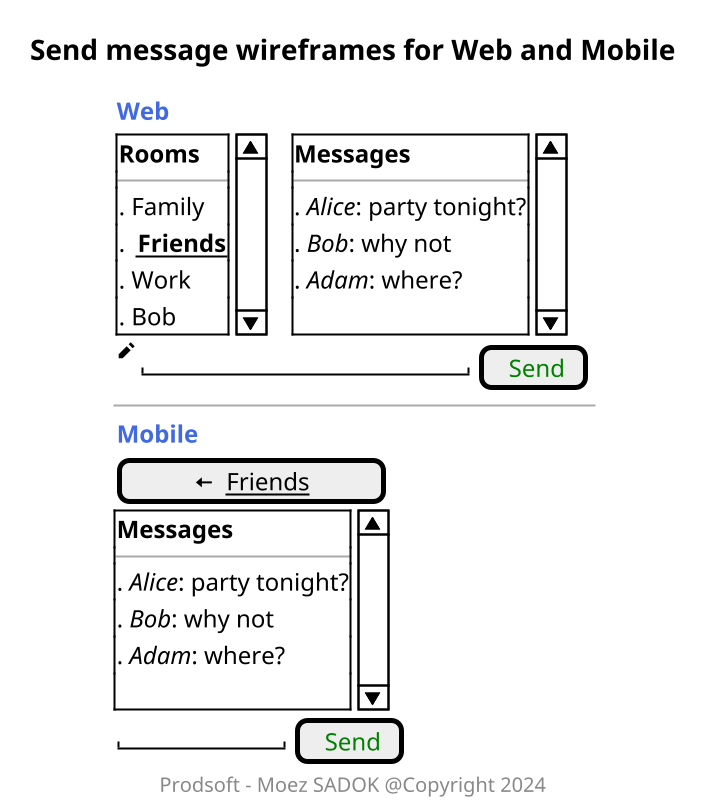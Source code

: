 @startsalt MessageForm_Wireframe

title Send message wireframes for Web and Mobile
footer Prodsoft - Moez SADOK @Copyright 2024

scale 2
{
    { <color:RoyalBlue>**Web** }
    {
    {SI
        **Rooms**
        --
        . Family
        .  **__Friends__**   
        . Work
        . Bob
    }|
    {SI
        **Messages**
        --
        . //Alice//: party tonight?
        . //Bob//: why not
        . //Adam//: where?
        .
    }
    |
    }
    {
        <&pencil>|"                    " | [<color:Green> Send ]
    }
    --
    { <color:RoyalBlue>**Mobile** }

    [<&arrow-left>  __Friends__ ]    
    {SI

        **Messages**
        --
        . //Alice//: party tonight?
        . //Bob//: why not
        . //Adam//: where?
        .
    }
    |
    {
      "          " | [<color:Green> Send ]
    }
}

@endsalt


' @startuml
' !unquoted procedure SALT(x)
' "{{
' salt
' %invoke_procedure("_"+x)
' }}
' " as x
' !endprocedure 

' !procedure _choose()
' {+
' <b>an example
' choose one option
' ()one
' ()two
' [ok]
' }
' !endprocedure 

' !procedure _wait()
' {+
' <b>please wait
' operation in progress
' <&clock>
' [cancel]
' }
' !endprocedure 

' (*) --> SALT(choose)
' choose -right-> SALT(wait)
' ' wait -right-> SALT(success)
' ' wait -down-> SALT(error)
' @enduml